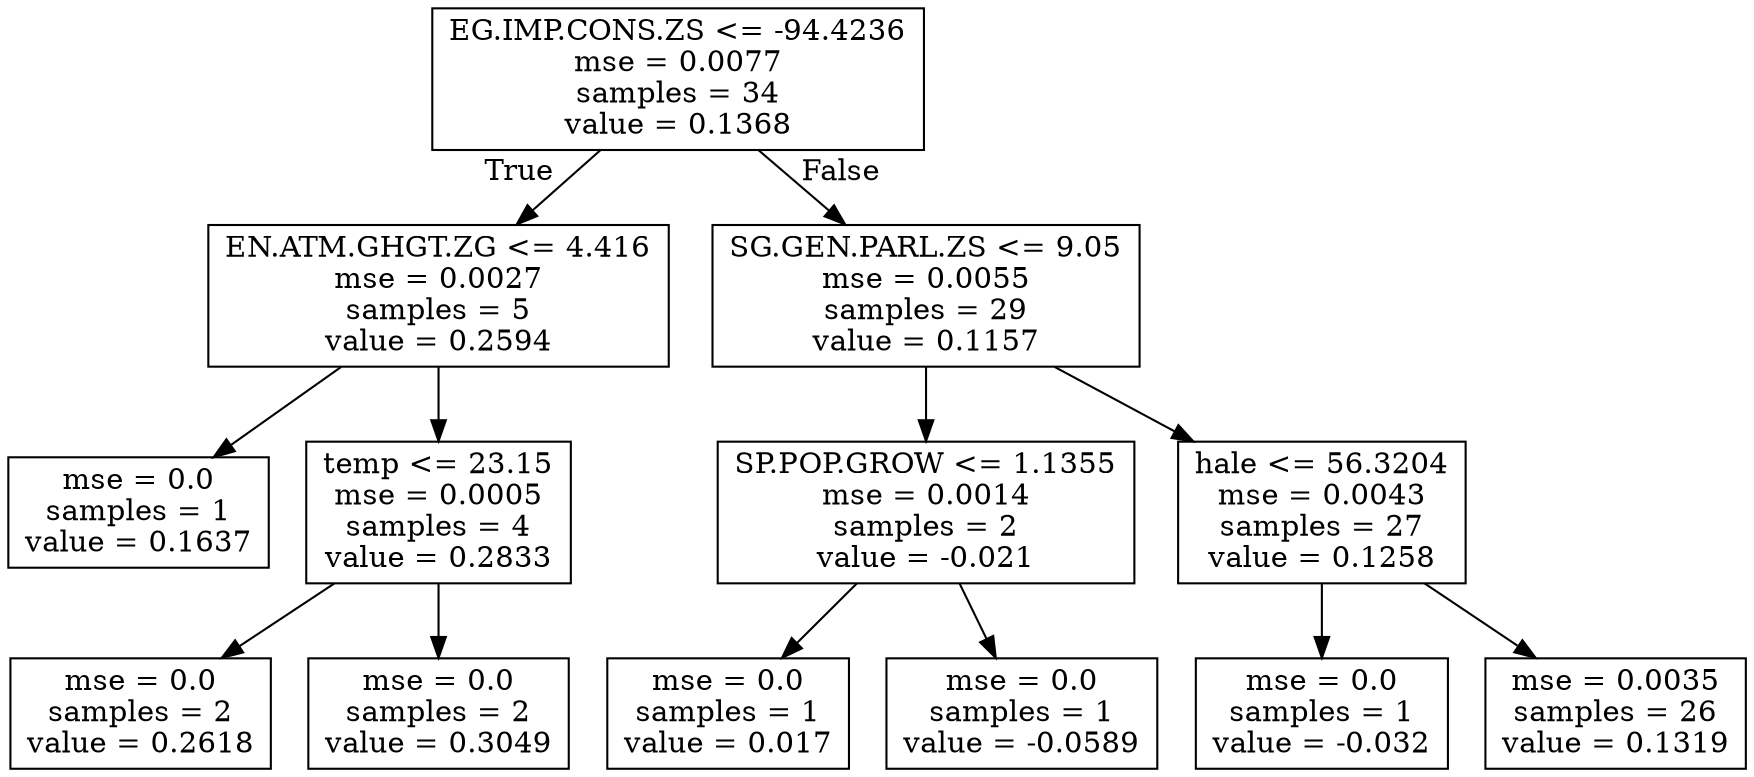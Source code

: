 digraph Tree {
node [shape=box] ;
0 [label="EG.IMP.CONS.ZS <= -94.4236\nmse = 0.0077\nsamples = 34\nvalue = 0.1368"] ;
1 [label="EN.ATM.GHGT.ZG <= 4.416\nmse = 0.0027\nsamples = 5\nvalue = 0.2594"] ;
0 -> 1 [labeldistance=2.5, labelangle=45, headlabel="True"] ;
2 [label="mse = 0.0\nsamples = 1\nvalue = 0.1637"] ;
1 -> 2 ;
3 [label="temp <= 23.15\nmse = 0.0005\nsamples = 4\nvalue = 0.2833"] ;
1 -> 3 ;
4 [label="mse = 0.0\nsamples = 2\nvalue = 0.2618"] ;
3 -> 4 ;
5 [label="mse = 0.0\nsamples = 2\nvalue = 0.3049"] ;
3 -> 5 ;
6 [label="SG.GEN.PARL.ZS <= 9.05\nmse = 0.0055\nsamples = 29\nvalue = 0.1157"] ;
0 -> 6 [labeldistance=2.5, labelangle=-45, headlabel="False"] ;
7 [label="SP.POP.GROW <= 1.1355\nmse = 0.0014\nsamples = 2\nvalue = -0.021"] ;
6 -> 7 ;
8 [label="mse = 0.0\nsamples = 1\nvalue = 0.017"] ;
7 -> 8 ;
9 [label="mse = 0.0\nsamples = 1\nvalue = -0.0589"] ;
7 -> 9 ;
10 [label="hale <= 56.3204\nmse = 0.0043\nsamples = 27\nvalue = 0.1258"] ;
6 -> 10 ;
11 [label="mse = 0.0\nsamples = 1\nvalue = -0.032"] ;
10 -> 11 ;
12 [label="mse = 0.0035\nsamples = 26\nvalue = 0.1319"] ;
10 -> 12 ;
}